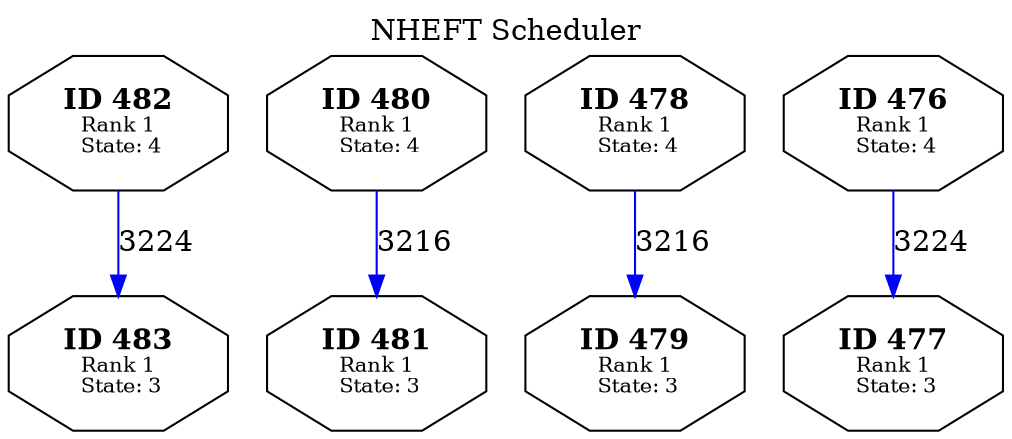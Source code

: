 // Generated in NHEFTScheduler
digraph TargetTaskGraph {
  labelloc="t";
  label="NHEFT Scheduler";
  V483 [label=<<B>ID 483</B><BR /><FONT POINT-SIZE="10">Rank 1<BR /> State: 3</FONT>> shape=octagon];
  V482 [label=<<B>ID 482</B><BR /><FONT POINT-SIZE="10">Rank 1<BR /> State: 4</FONT>> shape=octagon];
  V482 -> V483 [color="blue" label=<3224>];
  V481 [label=<<B>ID 481</B><BR /><FONT POINT-SIZE="10">Rank 1<BR /> State: 3</FONT>> shape=octagon];
  V480 [label=<<B>ID 480</B><BR /><FONT POINT-SIZE="10">Rank 1<BR /> State: 4</FONT>> shape=octagon];
  V480 -> V481 [color="blue" label=<3216>];
  V479 [label=<<B>ID 479</B><BR /><FONT POINT-SIZE="10">Rank 1<BR /> State: 3</FONT>> shape=octagon];
  V478 [label=<<B>ID 478</B><BR /><FONT POINT-SIZE="10">Rank 1<BR /> State: 4</FONT>> shape=octagon];
  V478 -> V479 [color="blue" label=<3216>];
  V477 [label=<<B>ID 477</B><BR /><FONT POINT-SIZE="10">Rank 1<BR /> State: 3</FONT>> shape=octagon];
  V476 [label=<<B>ID 476</B><BR /><FONT POINT-SIZE="10">Rank 1<BR /> State: 4</FONT>> shape=octagon];
  V476 -> V477 [color="blue" label=<3224>];
}

